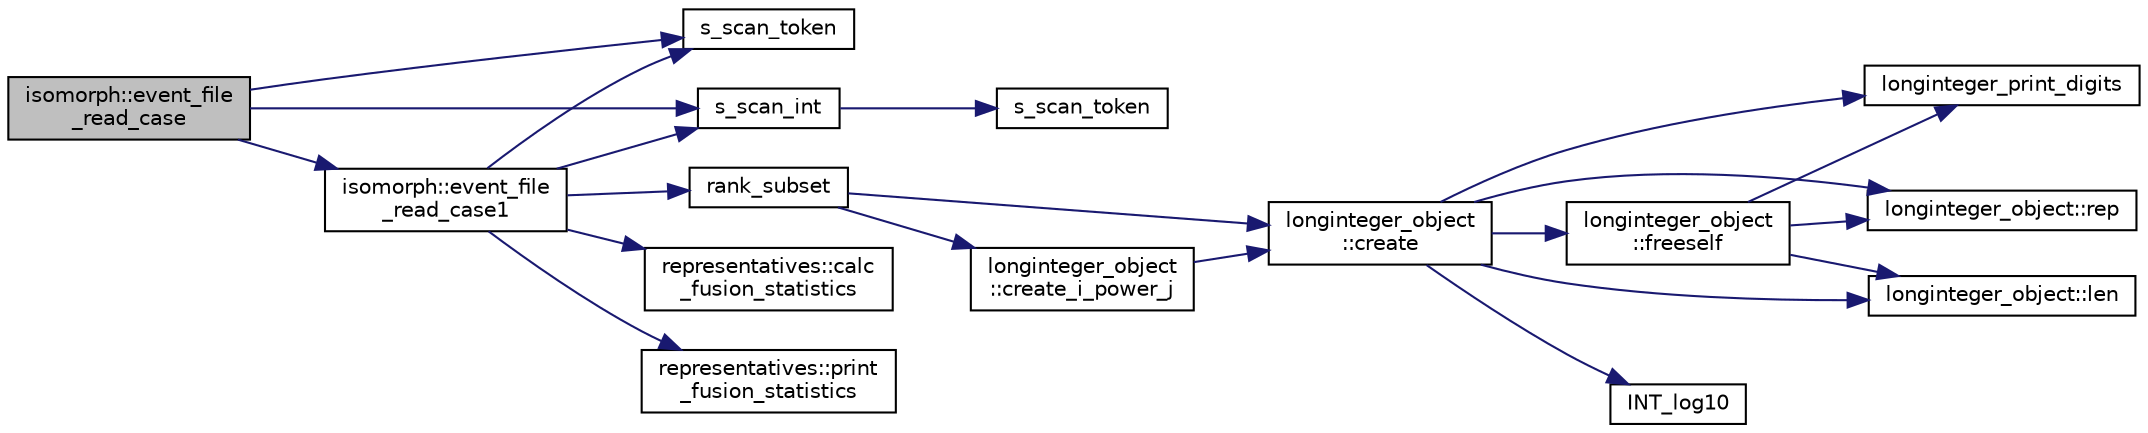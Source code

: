 digraph "isomorph::event_file_read_case"
{
  edge [fontname="Helvetica",fontsize="10",labelfontname="Helvetica",labelfontsize="10"];
  node [fontname="Helvetica",fontsize="10",shape=record];
  rankdir="LR";
  Node2369 [label="isomorph::event_file\l_read_case",height=0.2,width=0.4,color="black", fillcolor="grey75", style="filled", fontcolor="black"];
  Node2369 -> Node2370 [color="midnightblue",fontsize="10",style="solid",fontname="Helvetica"];
  Node2370 [label="s_scan_token",height=0.2,width=0.4,color="black", fillcolor="white", style="filled",URL="$d5/db4/io__and__os_8h.html#a8d1a4ad92d09138f7a1a7e389469ed45"];
  Node2369 -> Node2371 [color="midnightblue",fontsize="10",style="solid",fontname="Helvetica"];
  Node2371 [label="s_scan_int",height=0.2,width=0.4,color="black", fillcolor="white", style="filled",URL="$d5/db4/io__and__os_8h.html#ab43cab8ae063700a2fc82113b69eea5f"];
  Node2371 -> Node2372 [color="midnightblue",fontsize="10",style="solid",fontname="Helvetica"];
  Node2372 [label="s_scan_token",height=0.2,width=0.4,color="black", fillcolor="white", style="filled",URL="$d4/d74/util_8_c.html#a8d1a4ad92d09138f7a1a7e389469ed45"];
  Node2369 -> Node2373 [color="midnightblue",fontsize="10",style="solid",fontname="Helvetica"];
  Node2373 [label="isomorph::event_file\l_read_case1",height=0.2,width=0.4,color="black", fillcolor="white", style="filled",URL="$d3/d5f/classisomorph.html#ae4ccebb7facad90b52c21e06d4454587"];
  Node2373 -> Node2374 [color="midnightblue",fontsize="10",style="solid",fontname="Helvetica"];
  Node2374 [label="rank_subset",height=0.2,width=0.4,color="black", fillcolor="white", style="filled",URL="$de/ded/test2_8_c.html#abf5de6698fa2a247092d09eb65dbec60"];
  Node2374 -> Node2375 [color="midnightblue",fontsize="10",style="solid",fontname="Helvetica"];
  Node2375 [label="longinteger_object\l::create",height=0.2,width=0.4,color="black", fillcolor="white", style="filled",URL="$dd/d7e/classlonginteger__object.html#a95d2eebc60849c3963a49298b1f498c2"];
  Node2375 -> Node2376 [color="midnightblue",fontsize="10",style="solid",fontname="Helvetica"];
  Node2376 [label="longinteger_object\l::freeself",height=0.2,width=0.4,color="black", fillcolor="white", style="filled",URL="$dd/d7e/classlonginteger__object.html#a06450f8c4795d81da6d680830ef958a1"];
  Node2376 -> Node2377 [color="midnightblue",fontsize="10",style="solid",fontname="Helvetica"];
  Node2377 [label="longinteger_print_digits",height=0.2,width=0.4,color="black", fillcolor="white", style="filled",URL="$de/dc5/algebra__and__number__theory_8h.html#ac2bac7b12f5b6440b8dad275cd7a157d"];
  Node2376 -> Node2378 [color="midnightblue",fontsize="10",style="solid",fontname="Helvetica"];
  Node2378 [label="longinteger_object::rep",height=0.2,width=0.4,color="black", fillcolor="white", style="filled",URL="$dd/d7e/classlonginteger__object.html#a3ecaf12738cc721d281c416503f241e2"];
  Node2376 -> Node2379 [color="midnightblue",fontsize="10",style="solid",fontname="Helvetica"];
  Node2379 [label="longinteger_object::len",height=0.2,width=0.4,color="black", fillcolor="white", style="filled",URL="$dd/d7e/classlonginteger__object.html#a0bfeae35be8a6fd44ed7f76413596ab1"];
  Node2375 -> Node2380 [color="midnightblue",fontsize="10",style="solid",fontname="Helvetica"];
  Node2380 [label="INT_log10",height=0.2,width=0.4,color="black", fillcolor="white", style="filled",URL="$de/dc5/algebra__and__number__theory_8h.html#a98bc0a6c562370a355165d2538dac250"];
  Node2375 -> Node2377 [color="midnightblue",fontsize="10",style="solid",fontname="Helvetica"];
  Node2375 -> Node2378 [color="midnightblue",fontsize="10",style="solid",fontname="Helvetica"];
  Node2375 -> Node2379 [color="midnightblue",fontsize="10",style="solid",fontname="Helvetica"];
  Node2374 -> Node2381 [color="midnightblue",fontsize="10",style="solid",fontname="Helvetica"];
  Node2381 [label="longinteger_object\l::create_i_power_j",height=0.2,width=0.4,color="black", fillcolor="white", style="filled",URL="$dd/d7e/classlonginteger__object.html#abd7f646a9077ab9a8c2754c221ae8e2a"];
  Node2381 -> Node2375 [color="midnightblue",fontsize="10",style="solid",fontname="Helvetica"];
  Node2373 -> Node2382 [color="midnightblue",fontsize="10",style="solid",fontname="Helvetica"];
  Node2382 [label="representatives::calc\l_fusion_statistics",height=0.2,width=0.4,color="black", fillcolor="white", style="filled",URL="$da/dc1/classrepresentatives.html#ac776d4e7be572086b4daed9addafe785"];
  Node2373 -> Node2383 [color="midnightblue",fontsize="10",style="solid",fontname="Helvetica"];
  Node2383 [label="representatives::print\l_fusion_statistics",height=0.2,width=0.4,color="black", fillcolor="white", style="filled",URL="$da/dc1/classrepresentatives.html#a9bdb780751cf68579922dba75250b2c5"];
  Node2373 -> Node2370 [color="midnightblue",fontsize="10",style="solid",fontname="Helvetica"];
  Node2373 -> Node2371 [color="midnightblue",fontsize="10",style="solid",fontname="Helvetica"];
}
